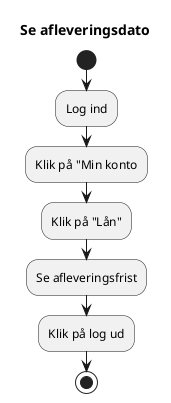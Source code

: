 @startuml

title Se afleveringsdato

start

:Log ind; 
:Klik på "Min konto;
:Klik på "Lån";
:Se afleveringsfrist;
:Klik på log ud;

stop

@enduml